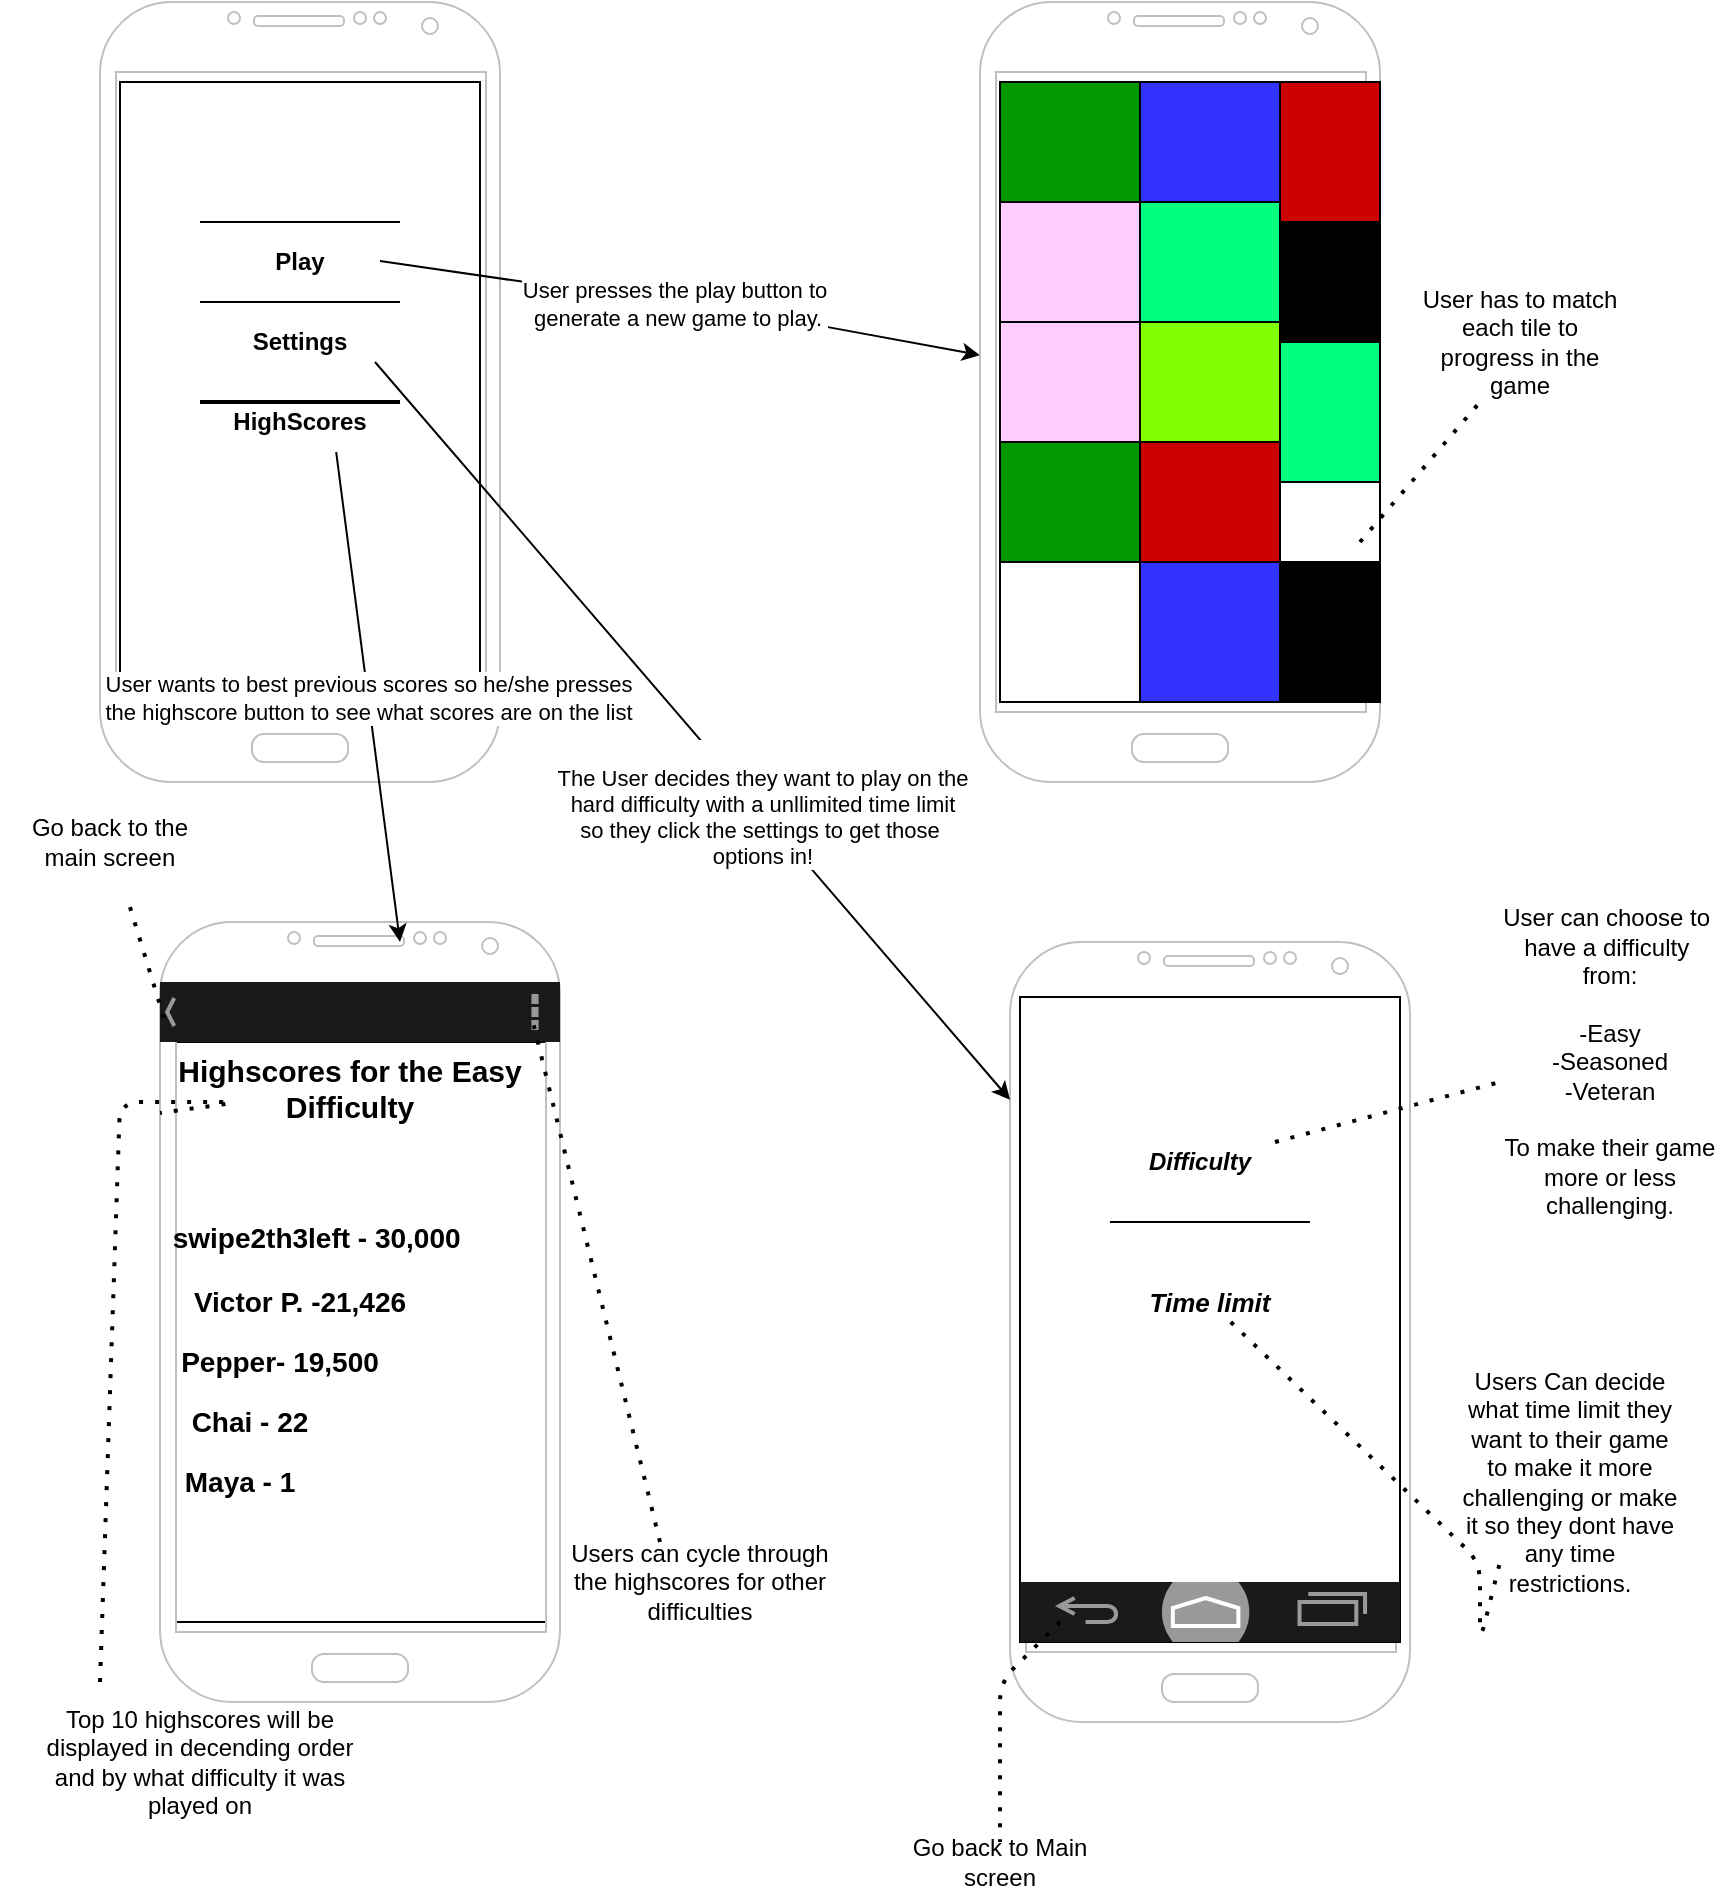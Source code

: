 <mxfile version="14.6.13" type="device"><diagram id="-mMvycgFJJYjAdEMou39" name="Page-1"><mxGraphModel dx="1702" dy="494" grid="1" gridSize="10" guides="1" tooltips="1" connect="1" arrows="1" fold="1" page="1" pageScale="1" pageWidth="850" pageHeight="1100" math="0" shadow="0"><root><mxCell id="0"/><mxCell id="1" parent="0"/><mxCell id="8LvmZk0kY99c_KbKm0Rd-53" value="" style="rounded=0;whiteSpace=wrap;html=1;strokeColor=#000000;fillColor=#FFFFFF;" vertex="1" parent="1"><mxGeometry x="65" y="550" width="190" height="290" as="geometry"/></mxCell><mxCell id="8LvmZk0kY99c_KbKm0Rd-1" value="" style="verticalLabelPosition=bottom;verticalAlign=top;html=1;shadow=0;dashed=0;strokeWidth=1;shape=mxgraph.android.phone2;strokeColor=#c0c0c0;" vertex="1" parent="1"><mxGeometry x="30" y="30" width="200" height="390" as="geometry"/></mxCell><mxCell id="8LvmZk0kY99c_KbKm0Rd-4" value="" style="rounded=0;whiteSpace=wrap;html=1;" vertex="1" parent="1"><mxGeometry x="40" y="70" width="180" height="310" as="geometry"/></mxCell><mxCell id="8LvmZk0kY99c_KbKm0Rd-6" value="&lt;b&gt;Play&lt;/b&gt;" style="text;html=1;strokeColor=none;fillColor=none;align=center;verticalAlign=middle;whiteSpace=wrap;rounded=0;" vertex="1" parent="1"><mxGeometry x="55" y="150" width="150" height="20" as="geometry"/></mxCell><mxCell id="8LvmZk0kY99c_KbKm0Rd-7" value="&lt;b&gt;Settings&lt;/b&gt;" style="text;html=1;strokeColor=none;fillColor=none;align=center;verticalAlign=middle;whiteSpace=wrap;rounded=0;" vertex="1" parent="1"><mxGeometry x="55" y="190" width="150" height="20" as="geometry"/></mxCell><mxCell id="8LvmZk0kY99c_KbKm0Rd-8" value="&lt;b&gt;HighScores&lt;/b&gt;" style="text;html=1;strokeColor=none;fillColor=none;align=center;verticalAlign=middle;whiteSpace=wrap;rounded=0;" vertex="1" parent="1"><mxGeometry x="50" y="230" width="160" height="20" as="geometry"/></mxCell><mxCell id="8LvmZk0kY99c_KbKm0Rd-9" value="" style="shape=link;html=1;width=1;" edge="1" parent="1"><mxGeometry width="100" relative="1" as="geometry"><mxPoint x="80" y="230" as="sourcePoint"/><mxPoint x="180" y="230" as="targetPoint"/></mxGeometry></mxCell><mxCell id="8LvmZk0kY99c_KbKm0Rd-11" value="" style="shape=link;html=1;width=0;" edge="1" parent="1"><mxGeometry width="100" relative="1" as="geometry"><mxPoint x="80" y="180" as="sourcePoint"/><mxPoint x="180" y="180" as="targetPoint"/></mxGeometry></mxCell><mxCell id="8LvmZk0kY99c_KbKm0Rd-12" value="" style="shape=link;html=1;width=0;" edge="1" parent="1"><mxGeometry width="100" relative="1" as="geometry"><mxPoint x="80" y="140" as="sourcePoint"/><mxPoint x="180" y="140" as="targetPoint"/></mxGeometry></mxCell><mxCell id="8LvmZk0kY99c_KbKm0Rd-13" value="" style="endArrow=classic;html=1;" edge="1" parent="1" target="8LvmZk0kY99c_KbKm0Rd-15"><mxGeometry relative="1" as="geometry"><mxPoint x="170" y="159.5" as="sourcePoint"/><mxPoint x="430" y="160" as="targetPoint"/><Array as="points"><mxPoint x="380" y="190"/></Array></mxGeometry></mxCell><mxCell id="8LvmZk0kY99c_KbKm0Rd-14" value="Label" style="edgeLabel;resizable=0;html=1;align=center;verticalAlign=middle;" connectable="0" vertex="1" parent="8LvmZk0kY99c_KbKm0Rd-13"><mxGeometry relative="1" as="geometry"/></mxCell><mxCell id="8LvmZk0kY99c_KbKm0Rd-16" value="User presses the play button to&lt;br&gt;&amp;nbsp;generate a new game to play." style="edgeLabel;html=1;align=center;verticalAlign=middle;resizable=0;points=[];" vertex="1" connectable="0" parent="8LvmZk0kY99c_KbKm0Rd-13"><mxGeometry x="-0.022" relative="1" as="geometry"><mxPoint as="offset"/></mxGeometry></mxCell><mxCell id="8LvmZk0kY99c_KbKm0Rd-15" value="" style="verticalLabelPosition=bottom;verticalAlign=top;html=1;shadow=0;dashed=0;strokeWidth=1;shape=mxgraph.android.phone2;strokeColor=#c0c0c0;" vertex="1" parent="1"><mxGeometry x="470" y="30" width="200" height="390" as="geometry"/></mxCell><mxCell id="8LvmZk0kY99c_KbKm0Rd-17" value="" style="rounded=0;whiteSpace=wrap;html=1;fillColor=#009900;" vertex="1" parent="1"><mxGeometry x="480" y="70" width="70" height="60" as="geometry"/></mxCell><mxCell id="8LvmZk0kY99c_KbKm0Rd-18" value="" style="rounded=0;whiteSpace=wrap;html=1;fillColor=#3333FF;" vertex="1" parent="1"><mxGeometry x="550" y="70" width="70" height="60" as="geometry"/></mxCell><mxCell id="8LvmZk0kY99c_KbKm0Rd-19" value="" style="rounded=0;whiteSpace=wrap;html=1;fillColor=#FFCCFF;" vertex="1" parent="1"><mxGeometry x="480" y="130" width="70" height="60" as="geometry"/></mxCell><mxCell id="8LvmZk0kY99c_KbKm0Rd-20" value="" style="rounded=0;whiteSpace=wrap;html=1;fillColor=#00FF80;" vertex="1" parent="1"><mxGeometry x="550" y="130" width="70" height="60" as="geometry"/></mxCell><mxCell id="8LvmZk0kY99c_KbKm0Rd-21" value="" style="rounded=0;whiteSpace=wrap;html=1;fillColor=#FFCCFF;" vertex="1" parent="1"><mxGeometry x="480" y="190" width="70" height="60" as="geometry"/></mxCell><mxCell id="8LvmZk0kY99c_KbKm0Rd-22" value="" style="rounded=0;whiteSpace=wrap;html=1;fillColor=#80FF00;" vertex="1" parent="1"><mxGeometry x="550" y="190" width="70" height="60" as="geometry"/></mxCell><mxCell id="8LvmZk0kY99c_KbKm0Rd-23" value="" style="rounded=0;whiteSpace=wrap;html=1;fillColor=#009900;" vertex="1" parent="1"><mxGeometry x="480" y="250" width="70" height="60" as="geometry"/></mxCell><mxCell id="8LvmZk0kY99c_KbKm0Rd-24" value="" style="rounded=0;whiteSpace=wrap;html=1;fillColor=#CC0000;" vertex="1" parent="1"><mxGeometry x="550" y="250" width="70" height="60" as="geometry"/></mxCell><mxCell id="8LvmZk0kY99c_KbKm0Rd-25" value="" style="rounded=0;whiteSpace=wrap;html=1;" vertex="1" parent="1"><mxGeometry x="480" y="310" width="70" height="70" as="geometry"/></mxCell><mxCell id="8LvmZk0kY99c_KbKm0Rd-26" value="" style="rounded=0;whiteSpace=wrap;html=1;fillColor=#3333FF;" vertex="1" parent="1"><mxGeometry x="550" y="310" width="70" height="70" as="geometry"/></mxCell><mxCell id="8LvmZk0kY99c_KbKm0Rd-27" value="" style="rounded=0;whiteSpace=wrap;html=1;fillColor=#CC0000;" vertex="1" parent="1"><mxGeometry x="620" y="70" width="50" height="70" as="geometry"/></mxCell><mxCell id="8LvmZk0kY99c_KbKm0Rd-28" value="" style="rounded=0;whiteSpace=wrap;html=1;fillColor=#000000;" vertex="1" parent="1"><mxGeometry x="620" y="140" width="50" height="70" as="geometry"/></mxCell><mxCell id="8LvmZk0kY99c_KbKm0Rd-29" value="" style="rounded=0;whiteSpace=wrap;html=1;fillColor=#00FF80;" vertex="1" parent="1"><mxGeometry x="620" y="200" width="50" height="70" as="geometry"/></mxCell><mxCell id="8LvmZk0kY99c_KbKm0Rd-30" value="" style="rounded=0;whiteSpace=wrap;html=1;" vertex="1" parent="1"><mxGeometry x="620" y="270" width="50" height="70" as="geometry"/></mxCell><mxCell id="8LvmZk0kY99c_KbKm0Rd-31" value="" style="rounded=0;whiteSpace=wrap;html=1;fillColor=#000000;" vertex="1" parent="1"><mxGeometry x="620" y="310" width="50" height="70" as="geometry"/></mxCell><mxCell id="8LvmZk0kY99c_KbKm0Rd-32" value="" style="verticalLabelPosition=bottom;verticalAlign=top;html=1;shadow=0;dashed=0;strokeWidth=1;shape=mxgraph.android.phone2;strokeColor=#c0c0c0;fillColor=#FFFFFF;" vertex="1" parent="1"><mxGeometry x="60" y="490" width="200" height="390" as="geometry"/></mxCell><mxCell id="8LvmZk0kY99c_KbKm0Rd-33" value="" style="verticalLabelPosition=bottom;verticalAlign=top;html=1;shadow=0;dashed=0;strokeWidth=1;shape=mxgraph.android.phone2;strokeColor=#c0c0c0;fillColor=#FFFFFF;" vertex="1" parent="1"><mxGeometry x="485" y="500" width="200" height="390" as="geometry"/></mxCell><mxCell id="8LvmZk0kY99c_KbKm0Rd-34" value="" style="endArrow=classic;html=1;exitX=0.613;exitY=1.25;exitDx=0;exitDy=0;exitPerimeter=0;" edge="1" parent="1" source="8LvmZk0kY99c_KbKm0Rd-8"><mxGeometry relative="1" as="geometry"><mxPoint x="370" y="420" as="sourcePoint"/><mxPoint x="180" y="500" as="targetPoint"/></mxGeometry></mxCell><mxCell id="8LvmZk0kY99c_KbKm0Rd-35" value="User wants to best previous scores so he/she presses&lt;br&gt;the highscore button to see what scores are on the list" style="edgeLabel;resizable=0;html=1;align=center;verticalAlign=middle;" connectable="0" vertex="1" parent="8LvmZk0kY99c_KbKm0Rd-34"><mxGeometry relative="1" as="geometry"/></mxCell><mxCell id="8LvmZk0kY99c_KbKm0Rd-36" value="" style="endArrow=classic;html=1;exitX=0.75;exitY=1;exitDx=0;exitDy=0;" edge="1" parent="1" source="8LvmZk0kY99c_KbKm0Rd-7" target="8LvmZk0kY99c_KbKm0Rd-33"><mxGeometry relative="1" as="geometry"><mxPoint x="370" y="360" as="sourcePoint"/><mxPoint x="470" y="360" as="targetPoint"/></mxGeometry></mxCell><mxCell id="8LvmZk0kY99c_KbKm0Rd-37" value="&lt;br&gt;The User decides they want to play on the&lt;br&gt;hard difficulty with a unllimited time limit&lt;br&gt;so they click the settings to get those&amp;nbsp;&lt;br&gt;options in!" style="edgeLabel;resizable=0;html=1;align=center;verticalAlign=middle;" connectable="0" vertex="1" parent="8LvmZk0kY99c_KbKm0Rd-36"><mxGeometry relative="1" as="geometry"><mxPoint x="34" y="36" as="offset"/></mxGeometry></mxCell><mxCell id="8LvmZk0kY99c_KbKm0Rd-38" value="" style="endArrow=none;dashed=1;html=1;dashPattern=1 3;strokeWidth=2;" edge="1" parent="1"><mxGeometry width="50" height="50" relative="1" as="geometry"><mxPoint x="660" y="300" as="sourcePoint"/><mxPoint x="720" y="230" as="targetPoint"/></mxGeometry></mxCell><mxCell id="8LvmZk0kY99c_KbKm0Rd-39" value="User has to match each tile to progress in the game" style="text;html=1;strokeColor=none;fillColor=none;align=center;verticalAlign=middle;whiteSpace=wrap;rounded=0;" vertex="1" parent="1"><mxGeometry x="690" y="190" width="100" height="20" as="geometry"/></mxCell><mxCell id="8LvmZk0kY99c_KbKm0Rd-45" value="&lt;font style=&quot;font-size: 14px&quot;&gt;&lt;b&gt;swipe2th3left - 30,000&lt;/b&gt;&lt;/font&gt;&amp;nbsp; &amp;nbsp;&amp;nbsp; &amp;nbsp; &amp;nbsp; &amp;nbsp; &amp;nbsp;&amp;nbsp;" style="text;html=1;strokeColor=none;fillColor=none;align=center;verticalAlign=middle;whiteSpace=wrap;rounded=0;" vertex="1" parent="1"><mxGeometry x="65" y="640" width="180" height="30" as="geometry"/></mxCell><mxCell id="8LvmZk0kY99c_KbKm0Rd-46" value="&lt;span style=&quot;font-size: 14px&quot;&gt;&lt;b&gt;Victor P. -21,426&lt;/b&gt;&lt;/span&gt;" style="text;html=1;strokeColor=none;fillColor=none;align=center;verticalAlign=middle;whiteSpace=wrap;rounded=0;" vertex="1" parent="1"><mxGeometry x="40" y="670" width="180" height="20" as="geometry"/></mxCell><mxCell id="8LvmZk0kY99c_KbKm0Rd-47" value="&lt;span style=&quot;font-size: 14px&quot;&gt;&lt;b&gt;Pepper- 19,500&lt;/b&gt;&lt;/span&gt;" style="text;html=1;strokeColor=none;fillColor=none;align=center;verticalAlign=middle;whiteSpace=wrap;rounded=0;" vertex="1" parent="1"><mxGeometry x="60" y="700" width="120" height="20" as="geometry"/></mxCell><mxCell id="8LvmZk0kY99c_KbKm0Rd-48" style="edgeStyle=orthogonalEdgeStyle;rounded=0;orthogonalLoop=1;jettySize=auto;html=1;exitX=0.5;exitY=1;exitDx=0;exitDy=0;" edge="1" parent="1" source="8LvmZk0kY99c_KbKm0Rd-47" target="8LvmZk0kY99c_KbKm0Rd-47"><mxGeometry relative="1" as="geometry"/></mxCell><mxCell id="8LvmZk0kY99c_KbKm0Rd-49" value="&lt;font style=&quot;font-size: 14px&quot;&gt;&lt;b&gt;Chai - 22&lt;/b&gt;&lt;/font&gt;" style="text;html=1;strokeColor=none;fillColor=none;align=center;verticalAlign=middle;whiteSpace=wrap;rounded=0;" vertex="1" parent="1"><mxGeometry x="20" y="730" width="170" height="20" as="geometry"/></mxCell><mxCell id="8LvmZk0kY99c_KbKm0Rd-50" value="&lt;font style=&quot;font-size: 14px&quot;&gt;&lt;b&gt;Maya - 1&lt;/b&gt;&lt;/font&gt;" style="text;html=1;strokeColor=none;fillColor=none;align=center;verticalAlign=middle;whiteSpace=wrap;rounded=0;" vertex="1" parent="1"><mxGeometry x="20" y="760" width="160" height="20" as="geometry"/></mxCell><mxCell id="8LvmZk0kY99c_KbKm0Rd-51" value="" style="strokeWidth=1;html=1;shadow=0;dashed=0;shape=mxgraph.android.action_bar_landscape;fillColor=#1A1A1A;strokeColor=#c0c0c0;strokeWidth=2;fontColor=#FFFFFF;" vertex="1" parent="1"><mxGeometry x="60" y="520" width="200" height="30" as="geometry"/></mxCell><mxCell id="8LvmZk0kY99c_KbKm0Rd-52" style="edgeStyle=orthogonalEdgeStyle;rounded=0;orthogonalLoop=1;jettySize=auto;html=1;exitX=0.5;exitY=1;exitDx=0;exitDy=0;" edge="1" parent="1" source="8LvmZk0kY99c_KbKm0Rd-49" target="8LvmZk0kY99c_KbKm0Rd-49"><mxGeometry relative="1" as="geometry"/></mxCell><mxCell id="8LvmZk0kY99c_KbKm0Rd-55" value="" style="endArrow=none;dashed=1;html=1;dashPattern=1 3;strokeWidth=2;" edge="1" parent="1" target="8LvmZk0kY99c_KbKm0Rd-59"><mxGeometry width="50" height="50" relative="1" as="geometry"><mxPoint x="30" y="870" as="sourcePoint"/><mxPoint x="60" y="550" as="targetPoint"/><Array as="points"><mxPoint x="40" y="580"/><mxPoint x="100" y="580"/></Array></mxGeometry></mxCell><mxCell id="8LvmZk0kY99c_KbKm0Rd-56" value="Top 10 highscores will be displayed in decending order and by what difficulty it was played on" style="text;html=1;strokeColor=none;fillColor=none;align=center;verticalAlign=middle;whiteSpace=wrap;rounded=0;" vertex="1" parent="1"><mxGeometry y="900" width="160" height="20" as="geometry"/></mxCell><mxCell id="8LvmZk0kY99c_KbKm0Rd-57" value="" style="endArrow=none;dashed=1;html=1;dashPattern=1 3;strokeWidth=2;entryX=0.93;entryY=0.6;entryDx=0;entryDy=0;entryPerimeter=0;" edge="1" parent="1" target="8LvmZk0kY99c_KbKm0Rd-51"><mxGeometry width="50" height="50" relative="1" as="geometry"><mxPoint x="310" y="800" as="sourcePoint"/><mxPoint x="440" y="680" as="targetPoint"/></mxGeometry></mxCell><mxCell id="8LvmZk0kY99c_KbKm0Rd-59" value="&lt;span style=&quot;font-size: 15px&quot;&gt;&lt;b&gt;Highscores for the Easy Difficulty&lt;/b&gt;&lt;/span&gt;" style="text;html=1;strokeColor=none;fillColor=none;align=center;verticalAlign=middle;whiteSpace=wrap;rounded=0;" vertex="1" parent="1"><mxGeometry x="60" y="545" width="190" height="55" as="geometry"/></mxCell><mxCell id="8LvmZk0kY99c_KbKm0Rd-63" value="Users can cycle through the highscores for other difficulties&lt;br&gt;" style="text;html=1;strokeColor=none;fillColor=none;align=center;verticalAlign=middle;whiteSpace=wrap;rounded=0;" vertex="1" parent="1"><mxGeometry x="260" y="810" width="140" height="20" as="geometry"/></mxCell><mxCell id="8LvmZk0kY99c_KbKm0Rd-64" value="" style="rounded=0;whiteSpace=wrap;html=1;strokeColor=#000000;fillColor=#FFFFFF;" vertex="1" parent="1"><mxGeometry x="490" y="527.5" width="190" height="322.5" as="geometry"/></mxCell><mxCell id="8LvmZk0kY99c_KbKm0Rd-65" value="&lt;b&gt;&lt;i&gt;Difficulty&lt;/i&gt;&lt;/b&gt;" style="text;html=1;strokeColor=none;fillColor=none;align=center;verticalAlign=middle;whiteSpace=wrap;rounded=0;" vertex="1" parent="1"><mxGeometry x="510" y="600" width="140" height="20" as="geometry"/></mxCell><mxCell id="8LvmZk0kY99c_KbKm0Rd-66" value="&lt;b&gt;&lt;font style=&quot;font-size: 13px&quot;&gt;&lt;i&gt;Time limit&lt;/i&gt;&lt;/font&gt;&lt;/b&gt;" style="text;html=1;strokeColor=none;fillColor=none;align=center;verticalAlign=middle;whiteSpace=wrap;rounded=0;" vertex="1" parent="1"><mxGeometry x="515" y="670" width="140" height="20" as="geometry"/></mxCell><mxCell id="8LvmZk0kY99c_KbKm0Rd-68" style="edgeStyle=orthogonalEdgeStyle;rounded=0;orthogonalLoop=1;jettySize=auto;html=1;exitX=0.5;exitY=1;exitDx=0;exitDy=0;" edge="1" parent="1" source="8LvmZk0kY99c_KbKm0Rd-50" target="8LvmZk0kY99c_KbKm0Rd-50"><mxGeometry relative="1" as="geometry"/></mxCell><mxCell id="8LvmZk0kY99c_KbKm0Rd-69" value="" style="shape=link;html=1;width=0;" edge="1" parent="1"><mxGeometry width="100" relative="1" as="geometry"><mxPoint x="535" y="640" as="sourcePoint"/><mxPoint x="635" y="640" as="targetPoint"/></mxGeometry></mxCell><mxCell id="8LvmZk0kY99c_KbKm0Rd-70" value="" style="endArrow=none;dashed=1;html=1;dashPattern=1 3;strokeWidth=2;exitX=0.01;exitY=0.6;exitDx=0;exitDy=0;exitPerimeter=0;" edge="1" parent="1" source="8LvmZk0kY99c_KbKm0Rd-51" target="8LvmZk0kY99c_KbKm0Rd-71"><mxGeometry width="50" height="50" relative="1" as="geometry"><mxPoint y="510" as="sourcePoint"/><mxPoint x="40" y="480" as="targetPoint"/></mxGeometry></mxCell><mxCell id="8LvmZk0kY99c_KbKm0Rd-71" value="Go back to the&lt;br&gt;main screen" style="text;html=1;strokeColor=none;fillColor=none;align=center;verticalAlign=middle;whiteSpace=wrap;rounded=0;" vertex="1" parent="1"><mxGeometry x="-20" y="420" width="110" height="60" as="geometry"/></mxCell><mxCell id="8LvmZk0kY99c_KbKm0Rd-72" value="" style="endArrow=none;dashed=1;html=1;dashPattern=1 3;strokeWidth=2;" edge="1" parent="1" source="8LvmZk0kY99c_KbKm0Rd-65"><mxGeometry width="50" height="50" relative="1" as="geometry"><mxPoint x="730" y="600" as="sourcePoint"/><mxPoint x="730" y="570" as="targetPoint"/></mxGeometry></mxCell><mxCell id="8LvmZk0kY99c_KbKm0Rd-73" value="" style="endArrow=none;dashed=1;html=1;dashPattern=1 3;strokeWidth=2;" edge="1" parent="1" source="8LvmZk0kY99c_KbKm0Rd-66"><mxGeometry width="50" height="50" relative="1" as="geometry"><mxPoint x="720" y="713.75" as="sourcePoint"/><mxPoint x="730" y="810" as="targetPoint"/><Array as="points"><mxPoint x="720" y="810"/><mxPoint x="720" y="850"/></Array></mxGeometry></mxCell><mxCell id="8LvmZk0kY99c_KbKm0Rd-74" value="Users Can decide what time limit they want to their game to make it more challenging or make it so they dont have any time restrictions." style="text;html=1;strokeColor=none;fillColor=none;align=center;verticalAlign=middle;whiteSpace=wrap;rounded=0;" vertex="1" parent="1"><mxGeometry x="710" y="760" width="110" height="20" as="geometry"/></mxCell><mxCell id="8LvmZk0kY99c_KbKm0Rd-75" value="User can choose to&amp;nbsp;&lt;br&gt;have a difficulty&amp;nbsp;&lt;br&gt;from:&lt;br&gt;&lt;br&gt;-Easy&lt;br&gt;-Seasoned&lt;br&gt;-Veteran&lt;br&gt;&lt;br&gt;To make their game more or less challenging." style="text;html=1;strokeColor=none;fillColor=none;align=center;verticalAlign=middle;whiteSpace=wrap;rounded=0;" vertex="1" parent="1"><mxGeometry x="730" y="540" width="110" height="40" as="geometry"/></mxCell><mxCell id="8LvmZk0kY99c_KbKm0Rd-76" value="" style="verticalLabelPosition=bottom;verticalAlign=top;html=1;shadow=0;dashed=0;strokeWidth=2;shape=mxgraph.android.navigation_bar_3;fillColor=#1A1A1A;strokeColor=#999999;" vertex="1" parent="1"><mxGeometry x="490" y="820" width="190" height="30" as="geometry"/></mxCell><mxCell id="8LvmZk0kY99c_KbKm0Rd-77" value="" style="endArrow=none;dashed=1;html=1;dashPattern=1 3;strokeWidth=2;" edge="1" parent="1" target="8LvmZk0kY99c_KbKm0Rd-78"><mxGeometry width="50" height="50" relative="1" as="geometry"><mxPoint x="510" y="840" as="sourcePoint"/><mxPoint x="500" y="850" as="targetPoint"/><Array as="points"><mxPoint x="510" y="840"/><mxPoint x="480" y="870"/></Array></mxGeometry></mxCell><mxCell id="8LvmZk0kY99c_KbKm0Rd-78" value="Go back to Main screen" style="text;html=1;strokeColor=none;fillColor=none;align=center;verticalAlign=middle;whiteSpace=wrap;rounded=0;" vertex="1" parent="1"><mxGeometry x="420" y="950" width="120" height="20" as="geometry"/></mxCell></root></mxGraphModel></diagram></mxfile>